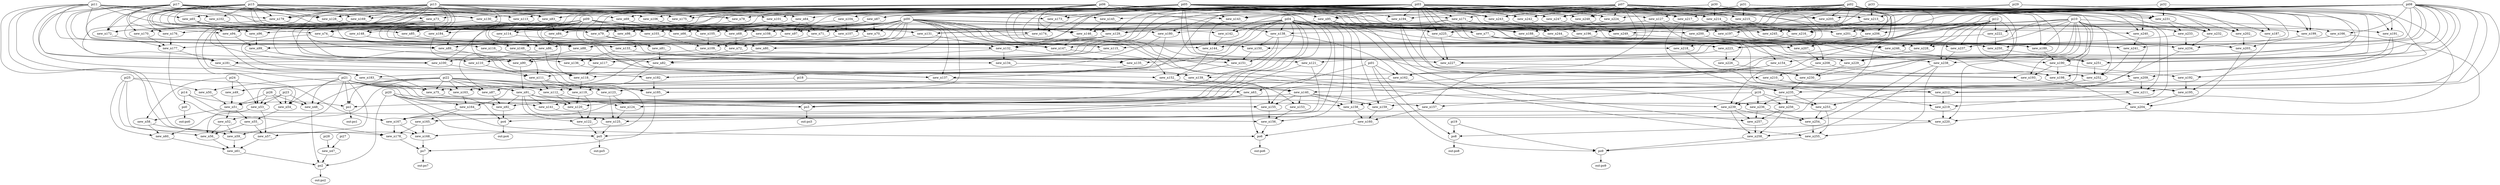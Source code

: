 strict digraph "g" {
pi14;
po1;
pi16;
pi21;
pi22;
pi28;
new_n47_;
pi27;
new_n48_;
pi23;
pi26;
new_n49_;
pi24;
new_n50_;
pi25;
new_n51_;
new_n52_;
new_n53_;
new_n54_;
new_n55_;
new_n56_;
new_n57_;
new_n58_;
new_n59_;
new_n60_;
new_n61_;
po2;
pi20;
pi01;
new_n63_;
pi18;
pi02;
new_n64_;
pi13;
pi11;
new_n65_;
pi00;
new_n66_;
pi09;
new_n67_;
pi03;
new_n68_;
new_n69_;
new_n70_;
new_n71_;
new_n72_;
pi07;
new_n73_;
pi17;
pi15;
new_n74_;
pi05;
new_n75_;
pi04;
po3;
new_n77_;
pi06;
new_n78_;
new_n79_;
new_n80_;
new_n81_;
new_n82_;
new_n83_;
new_n84_;
new_n85_;
new_n86_;
new_n87_;
new_n88_;
new_n89_;
new_n90_;
new_n91_;
new_n92_;
po4;
new_n94_;
new_n95_;
new_n96_;
new_n97_;
new_n98_;
new_n99_;
new_n100_;
new_n101_;
new_n102_;
new_n103_;
new_n104_;
new_n105_;
new_n106_;
new_n107_;
new_n108_;
new_n109_;
new_n110_;
new_n111_;
new_n112_;
pi08;
new_n113_;
new_n114_;
new_n115_;
new_n116_;
new_n117_;
new_n118_;
new_n119_;
new_n120_;
new_n121_;
new_n122_;
new_n123_;
new_n124_;
new_n125_;
po5;
new_n127_;
new_n128_;
new_n129_;
new_n130_;
new_n131_;
new_n132_;
new_n133_;
new_n134_;
new_n135_;
new_n136_;
new_n137_;
new_n138_;
new_n139_;
new_n140_;
pi10;
new_n141_;
new_n142_;
new_n143_;
new_n144_;
new_n145_;
new_n146_;
new_n147_;
new_n148_;
new_n149_;
new_n150_;
new_n151_;
new_n152_;
new_n153_;
new_n154_;
new_n155_;
new_n156_;
new_n157_;
new_n158_;
new_n159_;
new_n160_;
po6;
pi12;
new_n162_;
new_n163_;
new_n164_;
new_n165_;
new_n166_;
new_n167_;
new_n168_;
new_n169_;
new_n170_;
new_n171_;
new_n172_;
new_n173_;
new_n174_;
new_n175_;
new_n176_;
new_n177_;
new_n178_;
new_n179_;
new_n180_;
new_n181_;
new_n182_;
new_n183_;
new_n184_;
new_n185_;
po7;
new_n187_;
pi31;
new_n188_;
pi33;
new_n189_;
new_n190_;
new_n191_;
pi32;
new_n192_;
new_n193_;
new_n194_;
new_n195_;
new_n196_;
new_n197_;
new_n198_;
new_n199_;
pi29;
new_n200_;
new_n201_;
new_n202_;
pi30;
new_n203_;
new_n204_;
new_n205_;
new_n206_;
new_n207_;
new_n208_;
new_n209_;
new_n210_;
new_n211_;
new_n212_;
new_n213_;
new_n214_;
new_n215_;
new_n216_;
new_n217_;
new_n218_;
new_n219_;
new_n220_;
po8;
pi19;
new_n222_;
new_n223_;
new_n224_;
new_n225_;
new_n226_;
new_n227_;
new_n228_;
new_n229_;
new_n230_;
new_n231_;
new_n232_;
new_n233_;
new_n234_;
new_n235_;
new_n236_;
new_n237_;
new_n238_;
new_n239_;
new_n240_;
new_n241_;
new_n242_;
new_n243_;
new_n244_;
new_n245_;
new_n246_;
new_n247_;
new_n248_;
new_n249_;
new_n250_;
new_n251_;
new_n252_;
new_n253_;
new_n254_;
new_n255_;
new_n256_;
new_n257_;
new_n258_;
po9;
po0;
"out:po1";
"out:po2";
"out:po3";
"out:po4";
"out:po5";
"out:po6";
"out:po7";
"out:po8";
"out:po9";
"out:po0";
pi14 -> po1;
pi14 -> new_n220_;
pi14 -> po0;
po1 -> "out:po1";
pi16 -> po1;
pi16 -> new_n236_;
pi16 -> new_n239_;
pi16 -> new_n253_;
pi16 -> new_n256_;
pi21 -> po1;
pi21 -> new_n48_;
pi21 -> new_n50_;
pi21 -> new_n54_;
pi21 -> new_n57_;
pi21 -> new_n59_;
pi21 -> new_n75_;
pi21 -> new_n87_;
pi21 -> new_n91_;
pi21 -> new_n112_;
pi21 -> new_n141_;
pi21 -> new_n158_;
pi21 -> new_n163_;
pi22 -> po1;
pi22 -> new_n48_;
pi22 -> new_n49_;
pi22 -> new_n52_;
pi22 -> new_n53_;
pi22 -> new_n75_;
pi22 -> new_n87_;
pi22 -> new_n91_;
pi22 -> new_n112_;
pi22 -> new_n119_;
pi22 -> new_n123_;
pi22 -> new_n140_;
pi22 -> new_n163_;
pi28 -> new_n47_;
new_n47_ -> po2;
pi27 -> new_n47_;
new_n48_ -> po2;
pi23 -> new_n48_;
pi23 -> new_n51_;
pi23 -> new_n53_;
pi23 -> new_n54_;
pi26 -> new_n48_;
pi26 -> new_n51_;
pi26 -> new_n53_;
pi26 -> new_n54_;
new_n49_ -> new_n51_;
pi24 -> new_n49_;
pi24 -> new_n53_;
pi24 -> new_n58_;
new_n50_ -> new_n51_;
pi25 -> new_n50_;
pi25 -> new_n54_;
pi25 -> new_n56_;
pi25 -> new_n59_;
pi25 -> new_n60_;
new_n51_ -> new_n52_;
new_n51_ -> new_n55_;
new_n51_ -> new_n58_;
new_n52_ -> new_n56_;
new_n52_ -> new_n59_;
new_n53_ -> new_n56_;
new_n53_ -> new_n57_;
new_n53_ -> new_n60_;
new_n54_ -> new_n55_;
new_n55_ -> new_n56_;
new_n55_ -> new_n57_;
new_n56_ -> new_n61_;
new_n57_ -> new_n61_;
new_n58_ -> new_n59_;
new_n58_ -> new_n60_;
new_n59_ -> new_n61_;
new_n60_ -> new_n61_;
new_n61_ -> po2;
po2 -> "out:po2";
pi20 -> po2;
pi20 -> po3;
pi20 -> po4;
pi20 -> po5;
pi20 -> po6;
pi20 -> new_n164_;
pi01 -> new_n63_;
pi01 -> new_n162_;
pi01 -> po8;
pi01 -> po9;
new_n63_ -> po3;
new_n63_ -> po4;
new_n63_ -> po5;
new_n63_ -> po6;
pi18 -> new_n63_;
pi18 -> new_n164_;
pi02 -> new_n64_;
pi02 -> new_n67_;
pi02 -> new_n78_;
pi02 -> new_n84_;
pi02 -> new_n88_;
pi02 -> new_n95_;
pi02 -> new_n101_;
pi02 -> new_n104_;
pi02 -> new_n113_;
pi02 -> new_n135_;
pi02 -> new_n139_;
pi02 -> new_n150_;
pi02 -> new_n180_;
pi02 -> new_n184_;
pi02 -> new_n187_;
pi02 -> new_n191_;
pi02 -> new_n199_;
pi02 -> new_n202_;
pi02 -> new_n205_;
pi02 -> new_n209_;
pi02 -> new_n216_;
pi02 -> new_n217_;
pi02 -> new_n225_;
pi02 -> new_n229_;
pi02 -> new_n234_;
pi02 -> new_n240_;
pi02 -> new_n245_;
pi02 -> new_n251_;
new_n64_ -> new_n66_;
new_n64_ -> new_n71_;
new_n64_ -> new_n97_;
new_n64_ -> new_n98_;
pi13 -> new_n64_;
pi13 -> new_n65_;
pi13 -> new_n78_;
pi13 -> new_n83_;
pi13 -> new_n90_;
pi13 -> new_n110_;
pi13 -> new_n117_;
pi13 -> new_n128_;
pi13 -> new_n132_;
pi13 -> new_n133_;
pi13 -> new_n145_;
pi13 -> new_n147_;
pi13 -> new_n148_;
pi13 -> new_n169_;
pi13 -> new_n170_;
pi13 -> new_n172_;
pi13 -> new_n175_;
pi13 -> new_n179_;
pi11 -> new_n65_;
pi11 -> new_n69_;
pi11 -> new_n78_;
pi11 -> new_n85_;
pi11 -> new_n89_;
pi11 -> new_n102_;
pi11 -> new_n106_;
pi11 -> new_n113_;
pi11 -> new_n136_;
pi11 -> new_n150_;
pi11 -> new_n168_;
pi11 -> new_n178_;
pi11 -> new_n179_;
pi11 -> new_n182_;
pi11 -> new_n183_;
new_n65_ -> new_n66_;
new_n65_ -> new_n68_;
new_n65_ -> new_n94_;
new_n65_ -> new_n96_;
pi00 -> new_n66_;
pi00 -> new_n68_;
pi00 -> new_n70_;
pi00 -> new_n71_;
pi00 -> new_n80_;
pi00 -> new_n84_;
pi00 -> new_n85_;
pi00 -> new_n88_;
pi00 -> new_n89_;
pi00 -> new_n100_;
pi00 -> new_n103_;
pi00 -> new_n105_;
pi00 -> new_n107_;
pi00 -> new_n108_;
pi00 -> new_n114_;
pi00 -> new_n137_;
pi00 -> new_n151_;
pi00 -> new_n185_;
pi00 -> new_n187_;
pi00 -> new_n188_;
pi00 -> new_n191_;
pi00 -> new_n199_;
pi00 -> new_n202_;
pi00 -> new_n218_;
pi00 -> new_n235_;
pi00 -> new_n236_;
pi00 -> new_n239_;
new_n66_ -> new_n72_;
pi09 -> new_n66_;
pi09 -> new_n68_;
pi09 -> new_n70_;
pi09 -> new_n71_;
pi09 -> new_n81_;
pi09 -> new_n84_;
pi09 -> new_n85_;
pi09 -> new_n88_;
pi09 -> new_n89_;
pi09 -> new_n100_;
pi09 -> new_n103_;
pi09 -> new_n105_;
pi09 -> new_n107_;
pi09 -> new_n108_;
pi09 -> new_n114_;
pi09 -> new_n137_;
pi09 -> new_n139_;
pi09 -> new_n151_;
pi09 -> new_n168_;
pi09 -> new_n184_;
new_n67_ -> new_n68_;
new_n67_ -> new_n70_;
new_n67_ -> new_n97_;
pi03 -> new_n67_;
pi03 -> new_n69_;
pi03 -> new_n78_;
pi03 -> new_n83_;
pi03 -> new_n90_;
pi03 -> new_n95_;
pi03 -> new_n110_;
pi03 -> new_n117_;
pi03 -> new_n129_;
pi03 -> new_n149_;
pi03 -> new_n171_;
pi03 -> new_n173_;
pi03 -> new_n174_;
pi03 -> new_n176_;
pi03 -> new_n182_;
pi03 -> new_n193_;
pi03 -> new_n194_;
pi03 -> new_n205_;
pi03 -> new_n206_;
pi03 -> new_n207_;
pi03 -> new_n214_;
pi03 -> new_n215_;
pi03 -> new_n217_;
pi03 -> new_n224_;
pi03 -> new_n225_;
pi03 -> new_n227_;
pi03 -> new_n233_;
pi03 -> new_n242_;
pi03 -> new_n243_;
pi03 -> new_n247_;
pi03 -> new_n248_;
new_n68_ -> new_n72_;
new_n69_ -> new_n70_;
new_n69_ -> new_n71_;
new_n69_ -> new_n94_;
new_n69_ -> new_n98_;
new_n70_ -> new_n72_;
new_n71_ -> new_n72_;
new_n72_ -> new_n75_;
pi07 -> new_n73_;
pi07 -> new_n82_;
pi07 -> new_n86_;
pi07 -> new_n115_;
pi07 -> new_n128_;
pi07 -> new_n130_;
pi07 -> new_n142_;
pi07 -> new_n143_;
pi07 -> new_n169_;
pi07 -> new_n171_;
pi07 -> new_n173_;
pi07 -> new_n175_;
pi07 -> new_n180_;
pi07 -> new_n181_;
pi07 -> new_n189_;
pi07 -> new_n193_;
pi07 -> new_n194_;
pi07 -> new_n206_;
pi07 -> new_n207_;
pi07 -> new_n213_;
pi07 -> new_n214_;
pi07 -> new_n215_;
pi07 -> new_n217_;
pi07 -> new_n224_;
pi07 -> new_n230_;
pi07 -> new_n231_;
pi07 -> new_n232_;
pi07 -> new_n239_;
pi07 -> new_n242_;
pi07 -> new_n243_;
pi07 -> new_n247_;
pi07 -> new_n248_;
new_n73_ -> new_n74_;
new_n73_ -> new_n100_;
new_n73_ -> new_n110_;
new_n73_ -> new_n133_;
new_n73_ -> new_n148_;
new_n73_ -> new_n184_;
pi17 -> new_n73_;
pi17 -> new_n82_;
pi17 -> new_n86_;
pi17 -> new_n116_;
pi17 -> new_n128_;
pi17 -> new_n130_;
pi17 -> new_n142_;
pi17 -> new_n143_;
pi17 -> new_n170_;
pi17 -> new_n172_;
pi17 -> new_n174_;
pi17 -> new_n176_;
pi17 -> new_n180_;
pi17 -> new_n181_;
pi15 -> new_n74_;
pi15 -> new_n79_;
pi15 -> new_n83_;
pi15 -> new_n94_;
pi15 -> new_n96_;
pi15 -> new_n97_;
pi15 -> new_n98_;
pi15 -> new_n101_;
pi15 -> new_n102_;
pi15 -> new_n113_;
pi15 -> new_n128_;
pi15 -> new_n130_;
pi15 -> new_n144_;
pi15 -> new_n146_;
pi15 -> new_n169_;
pi15 -> new_n172_;
pi15 -> new_n173_;
pi15 -> new_n176_;
pi15 -> new_n179_;
new_n74_ -> new_n75_;
new_n74_ -> new_n88_;
new_n74_ -> new_n89_;
new_n74_ -> new_n149_;
pi05 -> new_n74_;
pi05 -> new_n79_;
pi05 -> new_n83_;
pi05 -> new_n94_;
pi05 -> new_n95_;
pi05 -> new_n97_;
pi05 -> new_n98_;
pi05 -> new_n104_;
pi05 -> new_n106_;
pi05 -> new_n113_;
pi05 -> new_n130_;
pi05 -> new_n132_;
pi05 -> new_n148_;
pi05 -> new_n170_;
pi05 -> new_n171_;
pi05 -> new_n174_;
pi05 -> new_n175_;
pi05 -> new_n179_;
pi05 -> new_n193_;
pi05 -> new_n194_;
pi05 -> new_n205_;
pi05 -> new_n207_;
pi05 -> new_n213_;
pi05 -> new_n214_;
pi05 -> new_n215_;
pi05 -> new_n217_;
pi05 -> new_n224_;
pi05 -> new_n225_;
pi05 -> new_n227_;
pi05 -> new_n231_;
pi05 -> new_n232_;
pi05 -> new_n242_;
pi05 -> new_n243_;
pi05 -> new_n247_;
pi05 -> new_n248_;
new_n75_ -> po3;
pi04 -> po3;
pi04 -> new_n77_;
pi04 -> new_n92_;
pi04 -> new_n111_;
pi04 -> new_n118_;
pi04 -> new_n120_;
pi04 -> new_n124_;
pi04 -> new_n125_;
pi04 -> new_n129_;
pi04 -> new_n131_;
pi04 -> new_n138_;
pi04 -> new_n142_;
pi04 -> new_n146_;
pi04 -> new_n147_;
pi04 -> new_n156_;
pi04 -> new_n158_;
pi04 -> new_n159_;
pi04 -> new_n167_;
pi04 -> new_n196_;
pi04 -> new_n197_;
pi04 -> new_n200_;
pi04 -> new_n201_;
pi04 -> new_n223_;
pi04 -> new_n241_;
pi04 -> new_n244_;
pi04 -> new_n249_;
po3 -> "out:po3";
new_n77_ -> new_n189_;
new_n77_ -> new_n190_;
new_n77_ -> new_n212_;
new_n77_ -> new_n228_;
new_n77_ -> new_n237_;
pi06 -> new_n77_;
pi06 -> new_n92_;
pi06 -> new_n111_;
pi06 -> new_n118_;
pi06 -> new_n121_;
pi06 -> new_n127_;
pi06 -> new_n138_;
pi06 -> new_n143_;
pi06 -> new_n146_;
pi06 -> new_n147_;
pi06 -> new_n167_;
pi06 -> new_n196_;
pi06 -> new_n197_;
pi06 -> new_n200_;
pi06 -> new_n201_;
pi06 -> new_n223_;
pi06 -> new_n241_;
pi06 -> new_n244_;
new_n78_ -> new_n79_;
new_n79_ -> new_n80_;
new_n79_ -> new_n81_;
new_n80_ -> new_n82_;
new_n81_ -> new_n82_;
new_n82_ -> new_n87_;
new_n83_ -> new_n84_;
new_n83_ -> new_n85_;
new_n83_ -> new_n184_;
new_n84_ -> new_n86_;
new_n85_ -> new_n86_;
new_n86_ -> new_n87_;
new_n86_ -> new_n118_;
new_n87_ -> new_n92_;
new_n88_ -> new_n90_;
new_n89_ -> new_n90_;
new_n90_ -> new_n91_;
new_n91_ -> new_n92_;
new_n91_ -> new_n120_;
new_n91_ -> new_n122_;
new_n91_ -> new_n125_;
new_n91_ -> new_n141_;
new_n91_ -> new_n155_;
new_n91_ -> new_n159_;
new_n92_ -> po4;
po4 -> "out:po4";
new_n94_ -> new_n99_;
new_n95_ -> new_n96_;
new_n95_ -> new_n188_;
new_n95_ -> new_n255_;
new_n95_ -> new_n257_;
new_n96_ -> new_n99_;
new_n97_ -> new_n99_;
new_n98_ -> new_n99_;
new_n99_ -> new_n100_;
new_n100_ -> new_n111_;
new_n101_ -> new_n103_;
new_n101_ -> new_n108_;
new_n102_ -> new_n103_;
new_n102_ -> new_n105_;
new_n103_ -> new_n109_;
new_n104_ -> new_n105_;
new_n104_ -> new_n107_;
new_n105_ -> new_n109_;
new_n106_ -> new_n107_;
new_n106_ -> new_n108_;
new_n107_ -> new_n109_;
new_n108_ -> new_n109_;
new_n109_ -> new_n110_;
new_n110_ -> new_n111_;
new_n111_ -> new_n112_;
new_n111_ -> new_n119_;
new_n111_ -> new_n123_;
new_n112_ -> new_n120_;
new_n112_ -> new_n124_;
pi08 -> new_n112_;
pi08 -> new_n119_;
pi08 -> new_n121_;
pi08 -> new_n123_;
pi08 -> new_n127_;
pi08 -> new_n138_;
pi08 -> new_n143_;
pi08 -> new_n144_;
pi08 -> new_n145_;
pi08 -> new_n166_;
pi08 -> new_n190_;
pi08 -> new_n196_;
pi08 -> new_n197_;
pi08 -> new_n200_;
pi08 -> new_n201_;
pi08 -> new_n211_;
pi08 -> new_n228_;
pi08 -> new_n238_;
pi08 -> new_n241_;
pi08 -> new_n249_;
pi08 -> new_n251_;
new_n113_ -> new_n114_;
new_n114_ -> new_n115_;
new_n114_ -> new_n116_;
new_n115_ -> new_n117_;
new_n116_ -> new_n117_;
new_n117_ -> new_n118_;
new_n118_ -> new_n119_;
new_n119_ -> new_n120_;
new_n119_ -> new_n122_;
new_n120_ -> new_n122_;
new_n121_ -> new_n122_;
new_n121_ -> new_n124_;
new_n122_ -> po5;
new_n123_ -> new_n124_;
new_n123_ -> new_n125_;
new_n124_ -> new_n125_;
new_n125_ -> po5;
po5 -> "out:po5";
new_n127_ -> new_n129_;
new_n127_ -> new_n131_;
new_n127_ -> new_n154_;
new_n127_ -> new_n157_;
new_n127_ -> new_n250_;
new_n128_ -> new_n129_;
new_n128_ -> new_n131_;
new_n129_ -> new_n132_;
new_n129_ -> new_n133_;
new_n130_ -> new_n131_;
new_n130_ -> new_n183_;
new_n131_ -> new_n132_;
new_n131_ -> new_n133_;
new_n132_ -> new_n134_;
new_n132_ -> new_n135_;
new_n132_ -> new_n136_;
new_n133_ -> new_n134_;
new_n133_ -> new_n135_;
new_n133_ -> new_n136_;
new_n134_ -> new_n139_;
new_n135_ -> new_n137_;
new_n136_ -> new_n137_;
new_n137_ -> new_n140_;
new_n138_ -> new_n139_;
new_n138_ -> new_n150_;
new_n138_ -> new_n151_;
new_n138_ -> new_n162_;
new_n139_ -> new_n140_;
new_n140_ -> new_n141_;
new_n140_ -> new_n153_;
new_n140_ -> new_n155_;
new_n140_ -> new_n157_;
new_n140_ -> new_n158_;
new_n140_ -> new_n159_;
pi10 -> new_n140_;
pi10 -> new_n154_;
pi10 -> new_n157_;
pi10 -> new_n159_;
pi10 -> new_n162_;
pi10 -> new_n166_;
pi10 -> new_n189_;
pi10 -> new_n190_;
pi10 -> new_n196_;
pi10 -> new_n197_;
pi10 -> new_n200_;
pi10 -> new_n201_;
pi10 -> new_n211_;
pi10 -> new_n212_;
pi10 -> new_n222_;
pi10 -> new_n237_;
pi10 -> new_n246_;
pi10 -> new_n252_;
new_n141_ -> new_n156_;
new_n142_ -> new_n144_;
new_n143_ -> new_n144_;
new_n144_ -> new_n152_;
new_n145_ -> new_n146_;
new_n146_ -> new_n147_;
new_n147_ -> new_n152_;
new_n148_ -> new_n149_;
new_n149_ -> new_n152_;
new_n150_ -> new_n151_;
new_n151_ -> new_n152_;
new_n152_ -> new_n153_;
new_n152_ -> new_n155_;
new_n153_ -> new_n156_;
new_n154_ -> new_n155_;
new_n154_ -> new_n158_;
new_n155_ -> new_n156_;
new_n156_ -> po6;
new_n157_ -> new_n160_;
new_n158_ -> new_n160_;
new_n159_ -> new_n160_;
new_n160_ -> po6;
po6 -> "out:po6";
pi12 -> new_n162_;
pi12 -> new_n165_;
pi12 -> new_n206_;
pi12 -> new_n220_;
pi12 -> new_n222_;
pi12 -> new_n228_;
pi12 -> new_n237_;
pi12 -> new_n238_;
pi12 -> new_n246_;
pi12 -> new_n252_;
new_n162_ -> new_n163_;
new_n163_ -> new_n164_;
new_n164_ -> new_n165_;
new_n164_ -> new_n167_;
new_n165_ -> new_n168_;
new_n165_ -> new_n178_;
new_n166_ -> new_n167_;
new_n166_ -> new_n223_;
new_n167_ -> new_n168_;
new_n167_ -> new_n178_;
new_n168_ -> po7;
new_n169_ -> new_n170_;
new_n170_ -> new_n177_;
new_n171_ -> new_n172_;
new_n171_ -> new_n203_;
new_n171_ -> new_n210_;
new_n171_ -> new_n229_;
new_n171_ -> new_n240_;
new_n171_ -> new_n245_;
new_n172_ -> new_n177_;
new_n173_ -> new_n174_;
new_n174_ -> new_n177_;
new_n175_ -> new_n176_;
new_n176_ -> new_n177_;
new_n177_ -> new_n178_;
new_n177_ -> new_n181_;
new_n178_ -> po7;
new_n179_ -> new_n180_;
new_n179_ -> new_n181_;
new_n180_ -> new_n182_;
new_n180_ -> new_n183_;
new_n181_ -> new_n182_;
new_n181_ -> new_n183_;
new_n182_ -> new_n185_;
new_n183_ -> new_n185_;
new_n184_ -> new_n185_;
new_n185_ -> po7;
po7 -> "out:po7";
new_n187_ -> new_n195_;
pi31 -> new_n187_;
pi31 -> new_n215_;
pi31 -> new_n232_;
pi31 -> new_n247_;
pi31 -> new_n248_;
new_n188_ -> new_n189_;
pi33 -> new_n188_;
pi33 -> new_n213_;
pi33 -> new_n231_;
new_n189_ -> new_n190_;
new_n190_ -> new_n192_;
new_n190_ -> new_n193_;
new_n190_ -> new_n198_;
new_n191_ -> new_n192_;
new_n191_ -> new_n198_;
pi32 -> new_n191_;
pi32 -> new_n213_;
pi32 -> new_n231_;
new_n192_ -> new_n195_;
new_n193_ -> new_n195_;
new_n194_ -> new_n195_;
new_n194_ -> new_n198_;
new_n195_ -> new_n204_;
new_n196_ -> new_n208_;
new_n197_ -> new_n198_;
new_n198_ -> new_n204_;
new_n199_ -> new_n203_;
pi29 -> new_n199_;
pi29 -> new_n205_;
pi29 -> new_n224_;
pi29 -> new_n239_;
new_n200_ -> new_n238_;
new_n201_ -> new_n203_;
new_n202_ -> new_n203_;
pi30 -> new_n202_;
pi30 -> new_n214_;
pi30 -> new_n240_;
pi30 -> new_n242_;
pi30 -> new_n243_;
new_n203_ -> new_n204_;
new_n204_ -> new_n220_;
new_n205_ -> new_n206_;
new_n206_ -> new_n207_;
new_n207_ -> new_n208_;
new_n208_ -> new_n209_;
new_n208_ -> new_n210_;
new_n209_ -> new_n211_;
new_n209_ -> new_n212_;
new_n210_ -> new_n211_;
new_n210_ -> new_n212_;
new_n211_ -> new_n219_;
new_n212_ -> new_n219_;
new_n213_ -> new_n216_;
new_n213_ -> new_n245_;
new_n214_ -> new_n216_;
new_n214_ -> new_n234_;
new_n215_ -> new_n216_;
new_n215_ -> new_n245_;
new_n216_ -> new_n218_;
new_n217_ -> new_n218_;
new_n217_ -> new_n235_;
new_n218_ -> new_n219_;
new_n219_ -> new_n220_;
new_n220_ -> po8;
po8 -> "out:po8";
pi19 -> po8;
pi19 -> po9;
new_n222_ -> new_n223_;
new_n222_ -> new_n250_;
new_n223_ -> new_n226_;
new_n223_ -> new_n227_;
new_n224_ -> new_n225_;
new_n225_ -> new_n226_;
new_n225_ -> new_n227_;
new_n226_ -> new_n230_;
new_n227_ -> new_n230_;
new_n228_ -> new_n229_;
new_n229_ -> new_n230_;
new_n230_ -> new_n235_;
new_n231_ -> new_n232_;
new_n231_ -> new_n233_;
new_n232_ -> new_n234_;
new_n233_ -> new_n234_;
new_n233_ -> new_n250_;
new_n234_ -> new_n235_;
new_n235_ -> new_n236_;
new_n235_ -> new_n253_;
new_n235_ -> new_n256_;
new_n236_ -> new_n254_;
new_n236_ -> new_n257_;
new_n237_ -> new_n238_;
new_n238_ -> new_n254_;
new_n238_ -> new_n255_;
new_n238_ -> new_n258_;
new_n239_ -> new_n254_;
new_n239_ -> new_n257_;
new_n239_ -> new_n258_;
new_n240_ -> new_n241_;
new_n241_ -> new_n252_;
new_n242_ -> new_n244_;
new_n243_ -> new_n244_;
new_n244_ -> new_n246_;
new_n245_ -> new_n246_;
new_n246_ -> new_n251_;
new_n247_ -> new_n249_;
new_n248_ -> new_n249_;
new_n249_ -> new_n250_;
new_n250_ -> new_n251_;
new_n251_ -> new_n252_;
new_n252_ -> new_n253_;
new_n253_ -> new_n254_;
new_n253_ -> new_n255_;
new_n254_ -> new_n255_;
new_n255_ -> po9;
new_n256_ -> new_n257_;
new_n256_ -> new_n258_;
new_n257_ -> new_n258_;
new_n258_ -> po9;
po9 -> "out:po9";
po0 -> "out:po0";
}
